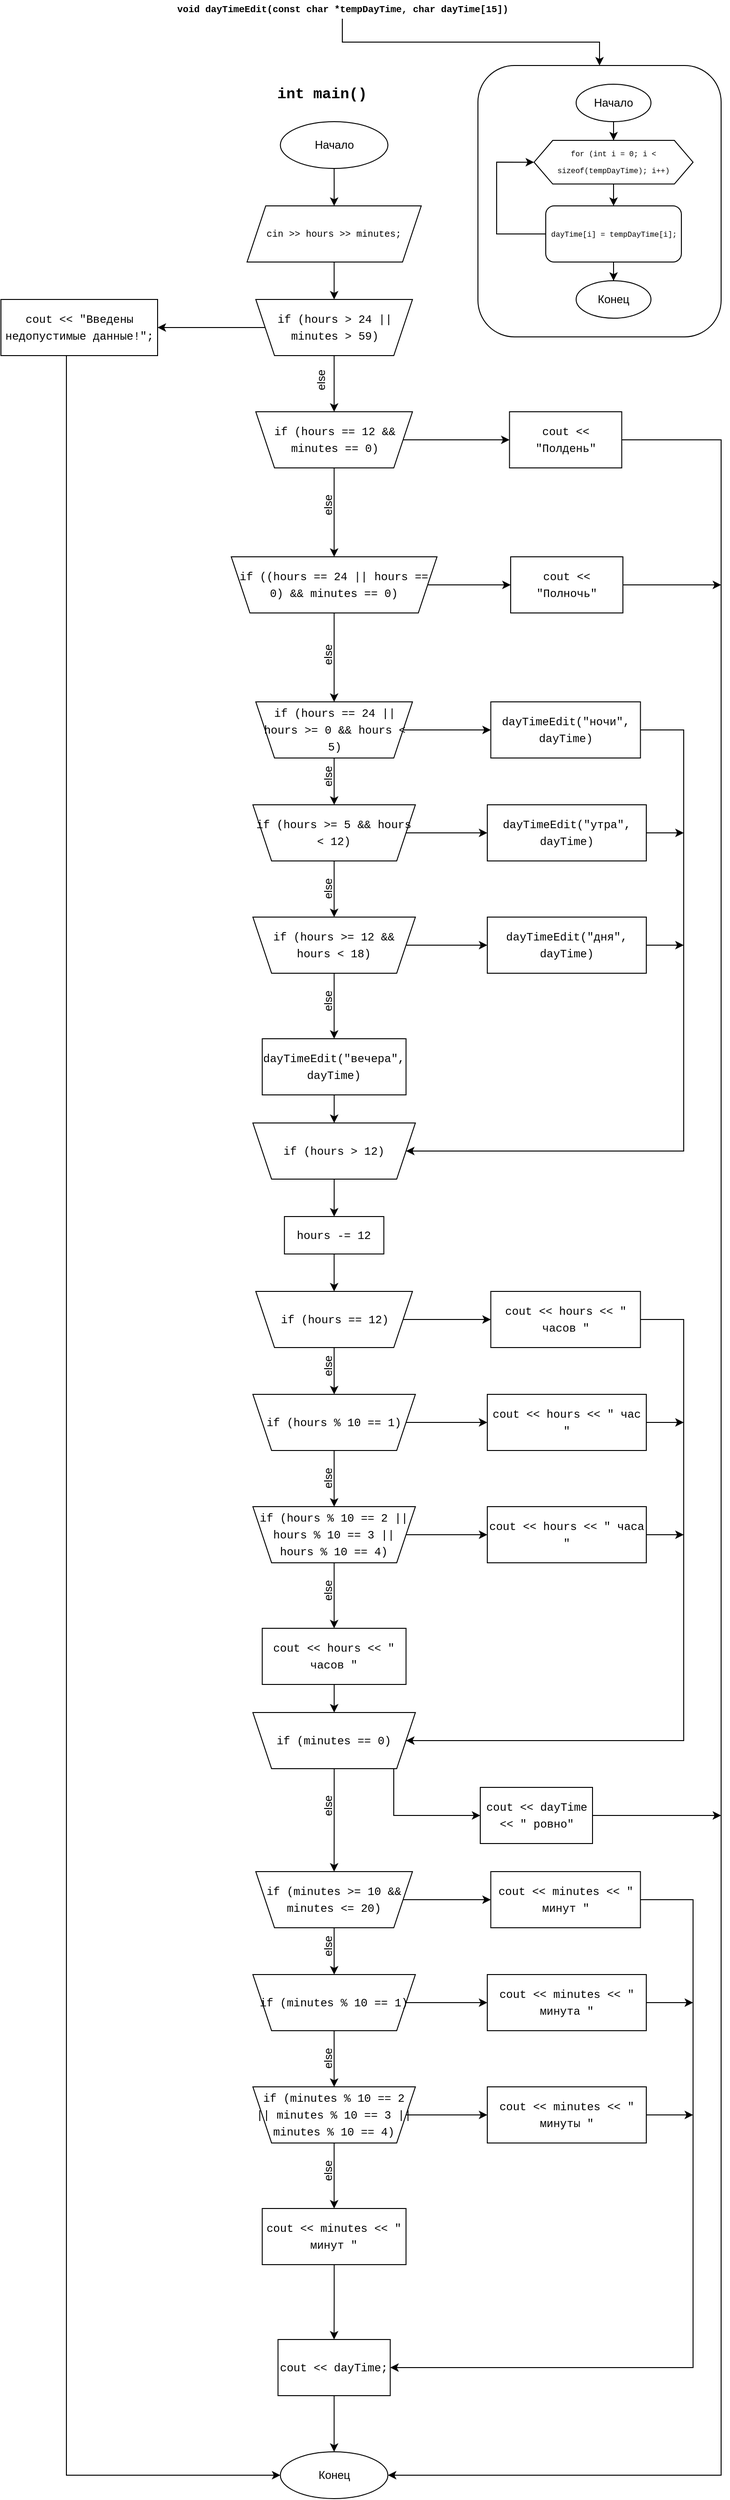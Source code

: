 <mxfile version="15.1.1"><diagram id="xrb7r6NMvDtgtR8W3Ljk" name="Page-1"><mxGraphModel dx="3153" dy="4295" grid="1" gridSize="10" guides="1" tooltips="1" connect="1" arrows="1" fold="1" page="1" pageScale="1" pageWidth="827" pageHeight="1169" math="0" shadow="0"><root><mxCell id="0"/><mxCell id="1" parent="0"/><mxCell id="941-dUzrSryJKsWVi5ZP-3" value="&lt;div&gt;&lt;br&gt;&lt;/div&gt;&lt;div&gt;&lt;br&gt;&lt;/div&gt;" style="rounded=1;whiteSpace=wrap;html=1;labelPosition=left;verticalLabelPosition=top;align=right;verticalAlign=bottom;" vertex="1" parent="1"><mxGeometry x="538" y="-2250" width="260" height="290" as="geometry"/></mxCell><mxCell id="941-dUzrSryJKsWVi5ZP-10" value="" style="edgeStyle=orthogonalEdgeStyle;rounded=0;orthogonalLoop=1;jettySize=auto;html=1;" edge="1" parent="1" source="941-dUzrSryJKsWVi5ZP-4" target="941-dUzrSryJKsWVi5ZP-6"><mxGeometry relative="1" as="geometry"/></mxCell><mxCell id="941-dUzrSryJKsWVi5ZP-4" value="&lt;div style=&quot;font-family: &amp;quot;menlo&amp;quot; , &amp;quot;monaco&amp;quot; , &amp;quot;courier new&amp;quot; , monospace ; font-weight: normal ; font-size: 8px ; line-height: 18px&quot;&gt;&lt;div&gt;&lt;font style=&quot;font-size: 8px&quot;&gt;&lt;span style=&quot;&quot;&gt;for (int i = 0; i &amp;lt; sizeof(tempDayTime); i++) &lt;/span&gt;&lt;/font&gt;&lt;/div&gt;&lt;/div&gt;" style="shape=hexagon;perimeter=hexagonPerimeter2;whiteSpace=wrap;html=1;fixedSize=1;" vertex="1" parent="1"><mxGeometry x="598" y="-2170" width="170" height="46.67" as="geometry"/></mxCell><mxCell id="941-dUzrSryJKsWVi5ZP-15" value="" style="edgeStyle=orthogonalEdgeStyle;rounded=0;orthogonalLoop=1;jettySize=auto;html=1;entryX=0;entryY=0.5;entryDx=0;entryDy=0;" edge="1" parent="1" source="941-dUzrSryJKsWVi5ZP-6" target="941-dUzrSryJKsWVi5ZP-4"><mxGeometry relative="1" as="geometry"><mxPoint x="608" y="-2150" as="targetPoint"/><Array as="points"><mxPoint x="558" y="-2070"/><mxPoint x="558" y="-2147"/></Array></mxGeometry></mxCell><mxCell id="941-dUzrSryJKsWVi5ZP-25" value="" style="edgeStyle=orthogonalEdgeStyle;rounded=0;orthogonalLoop=1;jettySize=auto;html=1;" edge="1" parent="1" source="941-dUzrSryJKsWVi5ZP-6" target="941-dUzrSryJKsWVi5ZP-19"><mxGeometry relative="1" as="geometry"/></mxCell><mxCell id="941-dUzrSryJKsWVi5ZP-6" value="&lt;div style=&quot;font-family: &amp;quot;menlo&amp;quot; , &amp;quot;monaco&amp;quot; , &amp;quot;courier new&amp;quot; , monospace ; font-weight: normal ; font-size: 8px ; line-height: 18px&quot;&gt;&lt;div&gt;&lt;font style=&quot;font-size: 8px&quot;&gt;&lt;span style=&quot;&quot;&gt;dayTime[i] = tempDayTime[i];&lt;/span&gt;&lt;/font&gt;&lt;/div&gt;&lt;/div&gt;" style="rounded=1;whiteSpace=wrap;html=1;" vertex="1" parent="1"><mxGeometry x="610.5" y="-2100" width="145" height="60" as="geometry"/></mxCell><mxCell id="941-dUzrSryJKsWVi5ZP-9" value="" style="edgeStyle=orthogonalEdgeStyle;rounded=0;orthogonalLoop=1;jettySize=auto;html=1;" edge="1" parent="1" source="941-dUzrSryJKsWVi5ZP-8" target="941-dUzrSryJKsWVi5ZP-3"><mxGeometry relative="1" as="geometry"/></mxCell><mxCell id="941-dUzrSryJKsWVi5ZP-8" value="&lt;div style=&quot;font-family: &amp;quot;menlo&amp;quot;, &amp;quot;monaco&amp;quot;, &amp;quot;courier new&amp;quot;, monospace; font-size: 10px; line-height: 18px;&quot;&gt;&lt;div&gt;&lt;font style=&quot;font-size: 10px&quot;&gt;&lt;span style=&quot;&quot;&gt;void dayTimeEdit(const char *tempDayTime, char dayTime[15])&lt;/span&gt;&lt;/font&gt;&lt;/div&gt;&lt;/div&gt;" style="text;html=1;align=center;verticalAlign=middle;resizable=0;points=[];autosize=1;fontStyle=1;" vertex="1" parent="1"><mxGeometry x="208" y="-2320" width="370" height="20" as="geometry"/></mxCell><mxCell id="941-dUzrSryJKsWVi5ZP-24" value="" style="edgeStyle=orthogonalEdgeStyle;rounded=0;orthogonalLoop=1;jettySize=auto;html=1;" edge="1" parent="1" source="941-dUzrSryJKsWVi5ZP-18" target="941-dUzrSryJKsWVi5ZP-4"><mxGeometry relative="1" as="geometry"/></mxCell><mxCell id="941-dUzrSryJKsWVi5ZP-18" value="&lt;div&gt;Начало&lt;/div&gt;" style="ellipse;whiteSpace=wrap;html=1;" vertex="1" parent="1"><mxGeometry x="643" y="-2230" width="80" height="40" as="geometry"/></mxCell><mxCell id="941-dUzrSryJKsWVi5ZP-19" value="&lt;div&gt;Конец&lt;/div&gt;" style="ellipse;whiteSpace=wrap;html=1;" vertex="1" parent="1"><mxGeometry x="643" y="-2020" width="80" height="40" as="geometry"/></mxCell><mxCell id="941-dUzrSryJKsWVi5ZP-26" value="&lt;div style=&quot;font-family: &amp;quot;menlo&amp;quot; , &amp;quot;monaco&amp;quot; , &amp;quot;courier new&amp;quot; , monospace ; font-size: 16px ; line-height: 18px&quot;&gt;&lt;div&gt;&lt;font style=&quot;font-size: 16px&quot;&gt;&lt;b&gt;&lt;span style=&quot;&quot;&gt;int main()&lt;/span&gt;&lt;/b&gt;&lt;/font&gt;&lt;/div&gt;&lt;/div&gt;" style="text;html=1;align=center;verticalAlign=middle;resizable=0;points=[];autosize=1;" vertex="1" parent="1"><mxGeometry x="315.5" y="-2230" width="110" height="20" as="geometry"/></mxCell><mxCell id="941-dUzrSryJKsWVi5ZP-29" value="" style="edgeStyle=orthogonalEdgeStyle;rounded=0;orthogonalLoop=1;jettySize=auto;html=1;" edge="1" parent="1" source="941-dUzrSryJKsWVi5ZP-27" target="941-dUzrSryJKsWVi5ZP-28"><mxGeometry relative="1" as="geometry"/></mxCell><mxCell id="941-dUzrSryJKsWVi5ZP-27" value="Начало" style="ellipse;whiteSpace=wrap;html=1;" vertex="1" parent="1"><mxGeometry x="326.75" y="-2190" width="115" height="50" as="geometry"/></mxCell><mxCell id="941-dUzrSryJKsWVi5ZP-31" value="" style="edgeStyle=orthogonalEdgeStyle;rounded=0;orthogonalLoop=1;jettySize=auto;html=1;" edge="1" parent="1" source="941-dUzrSryJKsWVi5ZP-28" target="941-dUzrSryJKsWVi5ZP-30"><mxGeometry relative="1" as="geometry"/></mxCell><mxCell id="941-dUzrSryJKsWVi5ZP-28" value="&lt;div style=&quot;font-family: &amp;quot;menlo&amp;quot; , &amp;quot;monaco&amp;quot; , &amp;quot;courier new&amp;quot; , monospace ; font-weight: normal ; font-size: 10px ; line-height: 18px&quot;&gt;&lt;div&gt;&lt;font style=&quot;font-size: 10px&quot;&gt;&lt;span style=&quot;&quot;&gt;cin &amp;gt;&amp;gt; hours &amp;gt;&amp;gt; minutes;&lt;/span&gt;&lt;/font&gt;&lt;/div&gt;&lt;/div&gt;" style="shape=parallelogram;perimeter=parallelogramPerimeter;whiteSpace=wrap;html=1;fixedSize=1;" vertex="1" parent="1"><mxGeometry x="291.13" y="-2100" width="186.25" height="60" as="geometry"/></mxCell><mxCell id="941-dUzrSryJKsWVi5ZP-33" value="" style="edgeStyle=orthogonalEdgeStyle;rounded=0;orthogonalLoop=1;jettySize=auto;html=1;" edge="1" parent="1" source="941-dUzrSryJKsWVi5ZP-30" target="941-dUzrSryJKsWVi5ZP-32"><mxGeometry relative="1" as="geometry"/></mxCell><mxCell id="941-dUzrSryJKsWVi5ZP-35" value="" style="edgeStyle=orthogonalEdgeStyle;rounded=0;orthogonalLoop=1;jettySize=auto;html=1;entryX=0.5;entryY=1;entryDx=0;entryDy=0;" edge="1" parent="1" source="941-dUzrSryJKsWVi5ZP-30" target="941-dUzrSryJKsWVi5ZP-37"><mxGeometry relative="1" as="geometry"><mxPoint x="318" y="-1850.0" as="targetPoint"/></mxGeometry></mxCell><mxCell id="941-dUzrSryJKsWVi5ZP-30" value="&lt;div style=&quot;font-family: &amp;quot;menlo&amp;quot; , &amp;quot;monaco&amp;quot; , &amp;quot;courier new&amp;quot; , monospace ; font-weight: normal ; font-size: 12px ; line-height: 18px&quot;&gt;&lt;div&gt;&lt;span style=&quot;&quot;&gt;if (hours &amp;gt; 24 || minutes &amp;gt; 59)&lt;/span&gt;&lt;/div&gt;&lt;/div&gt;" style="shape=trapezoid;perimeter=trapezoidPerimeter;whiteSpace=wrap;html=1;fixedSize=1;direction=west;" vertex="1" parent="1"><mxGeometry x="300.51" y="-2000" width="167.5" height="60" as="geometry"/></mxCell><mxCell id="941-dUzrSryJKsWVi5ZP-166" value="" style="edgeStyle=orthogonalEdgeStyle;rounded=0;orthogonalLoop=1;jettySize=auto;html=1;fontColor=#000000;entryX=0;entryY=0.5;entryDx=0;entryDy=0;" edge="1" parent="1" source="941-dUzrSryJKsWVi5ZP-32" target="941-dUzrSryJKsWVi5ZP-45"><mxGeometry relative="1" as="geometry"><mxPoint x="168" y="-790" as="targetPoint"/><Array as="points"><mxPoint x="98" y="325"/></Array></mxGeometry></mxCell><mxCell id="941-dUzrSryJKsWVi5ZP-32" value="&lt;div style=&quot;font-family: &amp;quot;menlo&amp;quot; , &amp;quot;monaco&amp;quot; , &amp;quot;courier new&amp;quot; , monospace ; font-weight: normal ; font-size: 12px ; line-height: 18px&quot;&gt;&lt;div&gt;&lt;span style=&quot;&quot;&gt;cout &amp;lt;&amp;lt; &quot;Введены недопустимые данные!&quot;;&lt;/span&gt;&lt;/div&gt;&lt;/div&gt;" style="whiteSpace=wrap;html=1;" vertex="1" parent="1"><mxGeometry x="28" y="-2000" width="167.5" height="60" as="geometry"/></mxCell><mxCell id="941-dUzrSryJKsWVi5ZP-36" value="&lt;div&gt;else&lt;/div&gt;" style="text;html=1;align=center;verticalAlign=middle;resizable=0;points=[];autosize=1;rotation=-90;" vertex="1" parent="1"><mxGeometry x="350.5" y="-1923" width="40" height="20" as="geometry"/></mxCell><mxCell id="941-dUzrSryJKsWVi5ZP-41" value="" style="edgeStyle=orthogonalEdgeStyle;rounded=0;orthogonalLoop=1;jettySize=auto;html=1;" edge="1" parent="1" source="941-dUzrSryJKsWVi5ZP-37" target="941-dUzrSryJKsWVi5ZP-40"><mxGeometry relative="1" as="geometry"/></mxCell><mxCell id="941-dUzrSryJKsWVi5ZP-43" value="" style="edgeStyle=orthogonalEdgeStyle;rounded=0;orthogonalLoop=1;jettySize=auto;html=1;entryX=0.5;entryY=1;entryDx=0;entryDy=0;" edge="1" parent="1" source="941-dUzrSryJKsWVi5ZP-37" target="941-dUzrSryJKsWVi5ZP-58"><mxGeometry relative="1" as="geometry"><mxPoint x="385.176" y="-1730.0" as="targetPoint"/></mxGeometry></mxCell><mxCell id="941-dUzrSryJKsWVi5ZP-37" value="&lt;div style=&quot;font-family: &amp;quot;menlo&amp;quot; , &amp;quot;monaco&amp;quot; , &amp;quot;courier new&amp;quot; , monospace ; font-weight: normal ; font-size: 12px ; line-height: 18px&quot;&gt;&lt;div&gt;&lt;span style=&quot;&quot;&gt;if (hours == 12 &amp;amp;&amp;amp; minutes == 0)&lt;/span&gt;&lt;/div&gt;&lt;/div&gt;" style="shape=trapezoid;perimeter=trapezoidPerimeter;whiteSpace=wrap;html=1;fixedSize=1;direction=west;" vertex="1" parent="1"><mxGeometry x="300.5" y="-1880" width="167.5" height="60" as="geometry"/></mxCell><mxCell id="941-dUzrSryJKsWVi5ZP-47" value="" style="edgeStyle=orthogonalEdgeStyle;rounded=0;orthogonalLoop=1;jettySize=auto;html=1;entryX=1;entryY=0.5;entryDx=0;entryDy=0;" edge="1" parent="1" source="941-dUzrSryJKsWVi5ZP-40" target="941-dUzrSryJKsWVi5ZP-45"><mxGeometry relative="1" as="geometry"><mxPoint x="631.75" y="-1740.0" as="targetPoint"/><Array as="points"><mxPoint x="798" y="-1850"/><mxPoint x="798" y="325"/></Array></mxGeometry></mxCell><mxCell id="941-dUzrSryJKsWVi5ZP-40" value="&lt;div style=&quot;font-family: &amp;quot;menlo&amp;quot; , &amp;quot;monaco&amp;quot; , &amp;quot;courier new&amp;quot; , monospace ; font-weight: normal ; font-size: 12px ; line-height: 18px&quot;&gt;&lt;div&gt;&lt;span&gt;cout&lt;/span&gt;&lt;span&gt; &lt;/span&gt;&lt;span&gt;&amp;lt;&amp;lt;&lt;/span&gt;&lt;span&gt; &lt;/span&gt;&lt;span&gt;&quot;Полдень&quot;&lt;/span&gt;&lt;span&gt;&lt;/span&gt;&lt;/div&gt;&lt;/div&gt;" style="whiteSpace=wrap;html=1;" vertex="1" parent="1"><mxGeometry x="571.75" y="-1880" width="120" height="60" as="geometry"/></mxCell><mxCell id="941-dUzrSryJKsWVi5ZP-49" value="" style="edgeStyle=orthogonalEdgeStyle;rounded=0;orthogonalLoop=1;jettySize=auto;html=1;exitX=0;exitY=0.5;exitDx=0;exitDy=0;" edge="1" parent="1" source="941-dUzrSryJKsWVi5ZP-58" target="941-dUzrSryJKsWVi5ZP-48"><mxGeometry relative="1" as="geometry"><mxPoint x="518" y="-1695.0" as="sourcePoint"/></mxGeometry></mxCell><mxCell id="941-dUzrSryJKsWVi5ZP-54" value="" style="edgeStyle=orthogonalEdgeStyle;rounded=0;orthogonalLoop=1;jettySize=auto;html=1;exitX=0.5;exitY=0;exitDx=0;exitDy=0;entryX=0.5;entryY=1;entryDx=0;entryDy=0;" edge="1" parent="1" source="941-dUzrSryJKsWVi5ZP-58" target="941-dUzrSryJKsWVi5ZP-57"><mxGeometry relative="1" as="geometry"><mxPoint x="385.19" y="-1660.0" as="sourcePoint"/><mxPoint x="385.19" y="-1575.0" as="targetPoint"/></mxGeometry></mxCell><mxCell id="941-dUzrSryJKsWVi5ZP-44" value="&lt;div&gt;else&lt;/div&gt;" style="text;html=1;align=center;verticalAlign=middle;resizable=0;points=[];autosize=1;rotation=-90;" vertex="1" parent="1"><mxGeometry x="358" y="-1790" width="40" height="20" as="geometry"/></mxCell><mxCell id="941-dUzrSryJKsWVi5ZP-45" value="Конец" style="ellipse;whiteSpace=wrap;html=1;" vertex="1" parent="1"><mxGeometry x="326.74" y="300" width="115" height="50" as="geometry"/></mxCell><mxCell id="941-dUzrSryJKsWVi5ZP-51" value="" style="edgeStyle=orthogonalEdgeStyle;rounded=0;orthogonalLoop=1;jettySize=auto;html=1;" edge="1" parent="1" source="941-dUzrSryJKsWVi5ZP-48"><mxGeometry relative="1" as="geometry"><mxPoint x="798" y="-1695" as="targetPoint"/></mxGeometry></mxCell><mxCell id="941-dUzrSryJKsWVi5ZP-48" value="&lt;div style=&quot;font-family: &amp;quot;menlo&amp;quot;, &amp;quot;monaco&amp;quot;, &amp;quot;courier new&amp;quot;, monospace; font-weight: normal; font-size: 12px; line-height: 18px;&quot;&gt;&lt;div&gt;&lt;span style=&quot;&quot;&gt; &lt;/span&gt;&lt;span style=&quot;&quot;&gt;cout&lt;/span&gt;&lt;span style=&quot;&quot;&gt; &lt;/span&gt;&lt;span style=&quot;&quot;&gt;&amp;lt;&amp;lt;&lt;/span&gt;&lt;span style=&quot;&quot;&gt; &lt;/span&gt;&lt;span style=&quot;&quot;&gt;&quot;Полночь&quot;&lt;/span&gt;&lt;span style=&quot;&quot;&gt;&lt;/span&gt;&lt;/div&gt;&lt;/div&gt;" style="whiteSpace=wrap;html=1;" vertex="1" parent="1"><mxGeometry x="573" y="-1725" width="120" height="60" as="geometry"/></mxCell><mxCell id="941-dUzrSryJKsWVi5ZP-55" value="&lt;div&gt;else&lt;/div&gt;" style="text;html=1;align=center;verticalAlign=middle;resizable=0;points=[];autosize=1;rotation=-90;" vertex="1" parent="1"><mxGeometry x="358" y="-1630" width="40" height="20" as="geometry"/></mxCell><mxCell id="941-dUzrSryJKsWVi5ZP-60" value="" style="edgeStyle=orthogonalEdgeStyle;rounded=0;orthogonalLoop=1;jettySize=auto;html=1;" edge="1" parent="1" source="941-dUzrSryJKsWVi5ZP-57" target="941-dUzrSryJKsWVi5ZP-59"><mxGeometry relative="1" as="geometry"/></mxCell><mxCell id="941-dUzrSryJKsWVi5ZP-62" value="" style="edgeStyle=orthogonalEdgeStyle;rounded=0;orthogonalLoop=1;jettySize=auto;html=1;" edge="1" parent="1" source="941-dUzrSryJKsWVi5ZP-57" target="941-dUzrSryJKsWVi5ZP-61"><mxGeometry relative="1" as="geometry"/></mxCell><mxCell id="941-dUzrSryJKsWVi5ZP-57" value="&lt;div style=&quot;font-family: &amp;quot;menlo&amp;quot; , &amp;quot;monaco&amp;quot; , &amp;quot;courier new&amp;quot; , monospace ; font-weight: normal ; font-size: 12px ; line-height: 18px&quot;&gt;&lt;div&gt;&lt;div style=&quot;font-family: &amp;quot;menlo&amp;quot;, &amp;quot;monaco&amp;quot;, &amp;quot;courier new&amp;quot;, monospace; font-weight: normal; font-size: 12px; line-height: 18px;&quot;&gt;&lt;div&gt;&lt;span style=&quot;&quot;&gt;if&lt;/span&gt;&lt;span style=&quot;&quot;&gt; (&lt;/span&gt;&lt;span style=&quot;&quot;&gt;hours&lt;/span&gt;&lt;span style=&quot;&quot;&gt; &lt;/span&gt;&lt;span style=&quot;&quot;&gt;==&lt;/span&gt;&lt;span style=&quot;&quot;&gt; &lt;/span&gt;&lt;span style=&quot;&quot;&gt;24&lt;/span&gt;&lt;span style=&quot;&quot;&gt; &lt;/span&gt;&lt;span style=&quot;&quot;&gt;||&lt;/span&gt;&lt;span style=&quot;&quot;&gt; &lt;/span&gt;&lt;span style=&quot;&quot;&gt;hours&lt;/span&gt;&lt;span style=&quot;&quot;&gt; &lt;/span&gt;&lt;span style=&quot;&quot;&gt;&amp;gt;=&lt;/span&gt;&lt;span style=&quot;&quot;&gt; &lt;/span&gt;&lt;span style=&quot;&quot;&gt;0&lt;/span&gt;&lt;span style=&quot;&quot;&gt; &lt;/span&gt;&lt;span style=&quot;&quot;&gt;&amp;amp;&amp;amp;&lt;/span&gt;&lt;span style=&quot;&quot;&gt; &lt;/span&gt;&lt;span style=&quot;&quot;&gt;hours&lt;/span&gt;&lt;span style=&quot;&quot;&gt; &lt;/span&gt;&lt;span style=&quot;&quot;&gt;&amp;lt;&lt;/span&gt;&lt;span style=&quot;&quot;&gt; &lt;/span&gt;&lt;span style=&quot;&quot;&gt;5&lt;/span&gt;&lt;span style=&quot;&quot;&gt;)&lt;/span&gt;&lt;/div&gt;&lt;/div&gt;&lt;/div&gt;&lt;/div&gt;" style="shape=trapezoid;perimeter=trapezoidPerimeter;whiteSpace=wrap;html=1;fixedSize=1;direction=west;" vertex="1" parent="1"><mxGeometry x="300.5" y="-1570" width="167.5" height="60" as="geometry"/></mxCell><mxCell id="941-dUzrSryJKsWVi5ZP-58" value="&lt;div style=&quot;font-family: &amp;quot;menlo&amp;quot; , &amp;quot;monaco&amp;quot; , &amp;quot;courier new&amp;quot; , monospace ; font-weight: normal ; font-size: 12px ; line-height: 18px&quot;&gt;&lt;div&gt;&lt;div style=&quot;font-family: &amp;quot;menlo&amp;quot; , &amp;quot;monaco&amp;quot; , &amp;quot;courier new&amp;quot; , monospace ; font-weight: normal ; font-size: 12px ; line-height: 18px&quot;&gt;&lt;div&gt;&lt;span&gt;if&lt;/span&gt;&lt;span&gt; ((&lt;/span&gt;&lt;span&gt;hours&lt;/span&gt;&lt;span&gt; &lt;/span&gt;&lt;span&gt;==&lt;/span&gt;&lt;span&gt; &lt;/span&gt;&lt;span&gt;24&lt;/span&gt;&lt;span&gt; &lt;/span&gt;&lt;span&gt;||&lt;/span&gt;&lt;span&gt; &lt;/span&gt;&lt;span&gt;hours&lt;/span&gt;&lt;span&gt; &lt;/span&gt;&lt;span&gt;==&lt;/span&gt;&lt;span&gt; &lt;/span&gt;&lt;span&gt;0&lt;/span&gt;&lt;span&gt;) &lt;/span&gt;&lt;span&gt;&amp;amp;&amp;amp;&lt;/span&gt;&lt;span&gt; &lt;/span&gt;&lt;span&gt;minutes&lt;/span&gt;&lt;span&gt; &lt;/span&gt;&lt;span&gt;==&lt;/span&gt;&lt;span&gt; &lt;/span&gt;&lt;span&gt;0&lt;/span&gt;&lt;span&gt;)&lt;/span&gt;&lt;/div&gt;&lt;/div&gt;&lt;/div&gt;&lt;/div&gt;" style="shape=trapezoid;perimeter=trapezoidPerimeter;whiteSpace=wrap;html=1;fixedSize=1;direction=west;" vertex="1" parent="1"><mxGeometry x="274.25" y="-1725" width="220" height="60" as="geometry"/></mxCell><mxCell id="941-dUzrSryJKsWVi5ZP-83" value="" style="edgeStyle=orthogonalEdgeStyle;rounded=0;orthogonalLoop=1;jettySize=auto;html=1;entryX=0;entryY=0.5;entryDx=0;entryDy=0;" edge="1" parent="1" source="941-dUzrSryJKsWVi5ZP-59" target="941-dUzrSryJKsWVi5ZP-78"><mxGeometry relative="1" as="geometry"><mxPoint x="478" y="-1090" as="targetPoint"/><Array as="points"><mxPoint x="758" y="-1540"/><mxPoint x="758" y="-1090"/></Array></mxGeometry></mxCell><mxCell id="941-dUzrSryJKsWVi5ZP-59" value="&lt;div style=&quot;font-family: &amp;quot;menlo&amp;quot;, &amp;quot;monaco&amp;quot;, &amp;quot;courier new&amp;quot;, monospace; font-weight: normal; font-size: 12px; line-height: 18px;&quot;&gt;&lt;div&gt;&lt;span style=&quot;&quot;&gt; &lt;/span&gt;&lt;span style=&quot;&quot;&gt;dayTimeEdit&lt;/span&gt;&lt;span style=&quot;&quot;&gt;(&lt;/span&gt;&lt;span style=&quot;&quot;&gt;&quot;ночи&quot;&lt;/span&gt;&lt;span style=&quot;&quot;&gt;, &lt;/span&gt;&lt;span style=&quot;&quot;&gt;dayTime&lt;/span&gt;&lt;span style=&quot;&quot;&gt;)&lt;/span&gt;&lt;/div&gt;&lt;/div&gt;" style="whiteSpace=wrap;html=1;" vertex="1" parent="1"><mxGeometry x="551.75" y="-1570" width="160" height="60" as="geometry"/></mxCell><mxCell id="941-dUzrSryJKsWVi5ZP-65" value="" style="edgeStyle=orthogonalEdgeStyle;rounded=0;orthogonalLoop=1;jettySize=auto;html=1;" edge="1" parent="1" source="941-dUzrSryJKsWVi5ZP-61" target="941-dUzrSryJKsWVi5ZP-64"><mxGeometry relative="1" as="geometry"/></mxCell><mxCell id="941-dUzrSryJKsWVi5ZP-67" value="" style="edgeStyle=orthogonalEdgeStyle;rounded=0;orthogonalLoop=1;jettySize=auto;html=1;" edge="1" parent="1" source="941-dUzrSryJKsWVi5ZP-61" target="941-dUzrSryJKsWVi5ZP-66"><mxGeometry relative="1" as="geometry"/></mxCell><mxCell id="941-dUzrSryJKsWVi5ZP-61" value="&lt;div style=&quot;font-family: &amp;quot;menlo&amp;quot;, &amp;quot;monaco&amp;quot;, &amp;quot;courier new&amp;quot;, monospace; font-weight: normal; font-size: 12px; line-height: 18px;&quot;&gt;&lt;div&gt;&lt;span style=&quot;&quot;&gt;if&lt;/span&gt;&lt;span style=&quot;&quot;&gt; (&lt;/span&gt;&lt;span style=&quot;&quot;&gt;hours&lt;/span&gt;&lt;span style=&quot;&quot;&gt; &lt;/span&gt;&lt;span style=&quot;&quot;&gt;&amp;gt;=&lt;/span&gt;&lt;span style=&quot;&quot;&gt; &lt;/span&gt;&lt;span style=&quot;&quot;&gt;5&lt;/span&gt;&lt;span style=&quot;&quot;&gt; &lt;/span&gt;&lt;span style=&quot;&quot;&gt;&amp;amp;&amp;amp;&lt;/span&gt;&lt;span style=&quot;&quot;&gt; &lt;/span&gt;&lt;span style=&quot;&quot;&gt;hours&lt;/span&gt;&lt;span style=&quot;&quot;&gt; &lt;/span&gt;&lt;span style=&quot;&quot;&gt;&amp;lt;&lt;/span&gt;&lt;span style=&quot;&quot;&gt; &lt;/span&gt;&lt;span style=&quot;&quot;&gt;12&lt;/span&gt;&lt;span style=&quot;&quot;&gt;)&lt;/span&gt;&lt;/div&gt;&lt;/div&gt;" style="shape=trapezoid;perimeter=trapezoidPerimeter;whiteSpace=wrap;html=1;fixedSize=1;direction=west;" vertex="1" parent="1"><mxGeometry x="297.38" y="-1460" width="173.75" height="60" as="geometry"/></mxCell><mxCell id="941-dUzrSryJKsWVi5ZP-63" value="&lt;div&gt;else&lt;/div&gt;" style="text;html=1;align=center;verticalAlign=middle;resizable=0;points=[];autosize=1;rotation=-90;" vertex="1" parent="1"><mxGeometry x="358" y="-1500" width="40" height="20" as="geometry"/></mxCell><mxCell id="941-dUzrSryJKsWVi5ZP-85" value="" style="edgeStyle=orthogonalEdgeStyle;rounded=0;orthogonalLoop=1;jettySize=auto;html=1;" edge="1" parent="1" source="941-dUzrSryJKsWVi5ZP-64"><mxGeometry relative="1" as="geometry"><mxPoint x="758" y="-1430" as="targetPoint"/></mxGeometry></mxCell><mxCell id="941-dUzrSryJKsWVi5ZP-64" value="&lt;div style=&quot;font-family: &amp;quot;menlo&amp;quot;, &amp;quot;monaco&amp;quot;, &amp;quot;courier new&amp;quot;, monospace; font-weight: normal; font-size: 12px; line-height: 18px;&quot;&gt;&lt;div&gt;&lt;span style=&quot;&quot;&gt;dayTimeEdit&lt;/span&gt;&lt;span style=&quot;&quot;&gt;(&lt;/span&gt;&lt;span style=&quot;&quot;&gt;&quot;утра&quot;&lt;/span&gt;&lt;span style=&quot;&quot;&gt;, &lt;/span&gt;&lt;span style=&quot;&quot;&gt;dayTime&lt;/span&gt;&lt;span style=&quot;&quot;&gt;)&lt;/span&gt;&lt;/div&gt;&lt;/div&gt;" style="whiteSpace=wrap;html=1;" vertex="1" parent="1"><mxGeometry x="548" y="-1460" width="170" height="60" as="geometry"/></mxCell><mxCell id="941-dUzrSryJKsWVi5ZP-70" value="" style="edgeStyle=orthogonalEdgeStyle;rounded=0;orthogonalLoop=1;jettySize=auto;html=1;" edge="1" parent="1" source="941-dUzrSryJKsWVi5ZP-66" target="941-dUzrSryJKsWVi5ZP-69"><mxGeometry relative="1" as="geometry"/></mxCell><mxCell id="941-dUzrSryJKsWVi5ZP-76" value="" style="edgeStyle=orthogonalEdgeStyle;rounded=0;orthogonalLoop=1;jettySize=auto;html=1;" edge="1" parent="1" source="941-dUzrSryJKsWVi5ZP-66" target="941-dUzrSryJKsWVi5ZP-71"><mxGeometry relative="1" as="geometry"/></mxCell><mxCell id="941-dUzrSryJKsWVi5ZP-66" value="&lt;div style=&quot;font-family: &amp;quot;menlo&amp;quot;, &amp;quot;monaco&amp;quot;, &amp;quot;courier new&amp;quot;, monospace; font-weight: normal; font-size: 12px; line-height: 18px;&quot;&gt;&lt;div&gt;&lt;span style=&quot;&quot;&gt;if&lt;/span&gt;&lt;span style=&quot;&quot;&gt; (&lt;/span&gt;&lt;span style=&quot;&quot;&gt;hours&lt;/span&gt;&lt;span style=&quot;&quot;&gt; &lt;/span&gt;&lt;span style=&quot;&quot;&gt;&amp;gt;=&lt;/span&gt;&lt;span style=&quot;&quot;&gt; &lt;/span&gt;&lt;span style=&quot;&quot;&gt;12&lt;/span&gt;&lt;span style=&quot;&quot;&gt; &lt;/span&gt;&lt;span style=&quot;&quot;&gt;&amp;amp;&amp;amp;&lt;/span&gt;&lt;span style=&quot;&quot;&gt; &lt;/span&gt;&lt;span style=&quot;&quot;&gt;hours&lt;/span&gt;&lt;span style=&quot;&quot;&gt; &lt;/span&gt;&lt;span style=&quot;&quot;&gt;&amp;lt;&lt;/span&gt;&lt;span style=&quot;&quot;&gt; &lt;/span&gt;&lt;span style=&quot;&quot;&gt;18&lt;/span&gt;&lt;span style=&quot;&quot;&gt;)&lt;/span&gt;&lt;/div&gt;&lt;/div&gt;" style="shape=trapezoid;perimeter=trapezoidPerimeter;whiteSpace=wrap;html=1;fixedSize=1;direction=west;" vertex="1" parent="1"><mxGeometry x="297.38" y="-1340" width="173.75" height="60" as="geometry"/></mxCell><mxCell id="941-dUzrSryJKsWVi5ZP-68" value="&lt;div&gt;else&lt;/div&gt;" style="text;html=1;align=center;verticalAlign=middle;resizable=0;points=[];autosize=1;rotation=-90;" vertex="1" parent="1"><mxGeometry x="358" y="-1380" width="40" height="20" as="geometry"/></mxCell><mxCell id="941-dUzrSryJKsWVi5ZP-89" value="" style="edgeStyle=orthogonalEdgeStyle;rounded=0;orthogonalLoop=1;jettySize=auto;html=1;" edge="1" parent="1" source="941-dUzrSryJKsWVi5ZP-69"><mxGeometry relative="1" as="geometry"><mxPoint x="758" y="-1310" as="targetPoint"/></mxGeometry></mxCell><mxCell id="941-dUzrSryJKsWVi5ZP-69" value="&lt;meta charset=&quot;utf-8&quot;&gt;&lt;div style=&quot;font-family: &amp;quot;menlo&amp;quot;, &amp;quot;monaco&amp;quot;, &amp;quot;courier new&amp;quot;, monospace; font-weight: normal; font-size: 12px; line-height: 18px;&quot;&gt;&lt;div&gt;&lt;span style=&quot;&quot;&gt;dayTimeEdit&lt;/span&gt;&lt;span style=&quot;&quot;&gt;(&lt;/span&gt;&lt;span style=&quot;&quot;&gt;&quot;дня&quot;&lt;/span&gt;&lt;span style=&quot;&quot;&gt;, &lt;/span&gt;&lt;span style=&quot;&quot;&gt;dayTime&lt;/span&gt;&lt;span style=&quot;&quot;&gt;)&lt;/span&gt;&lt;/div&gt;&lt;/div&gt;" style="whiteSpace=wrap;html=1;" vertex="1" parent="1"><mxGeometry x="548.01" y="-1340" width="170" height="60" as="geometry"/></mxCell><mxCell id="941-dUzrSryJKsWVi5ZP-79" value="" style="edgeStyle=orthogonalEdgeStyle;rounded=0;orthogonalLoop=1;jettySize=auto;html=1;" edge="1" parent="1" source="941-dUzrSryJKsWVi5ZP-71" target="941-dUzrSryJKsWVi5ZP-78"><mxGeometry relative="1" as="geometry"/></mxCell><mxCell id="941-dUzrSryJKsWVi5ZP-71" value="&lt;meta charset=&quot;utf-8&quot;&gt;&lt;div style=&quot;font-family: &amp;quot;menlo&amp;quot;, &amp;quot;monaco&amp;quot;, &amp;quot;courier new&amp;quot;, monospace; font-weight: normal; font-size: 12px; line-height: 18px;&quot;&gt;&lt;div&gt;&lt;span style=&quot;&quot;&gt;dayTimeEdit&lt;/span&gt;&lt;span style=&quot;&quot;&gt;(&lt;/span&gt;&lt;span style=&quot;&quot;&gt;&quot;вечера&quot;&lt;/span&gt;&lt;span style=&quot;&quot;&gt;, &lt;/span&gt;&lt;span style=&quot;&quot;&gt;dayTime&lt;/span&gt;&lt;span style=&quot;&quot;&gt;)&lt;/span&gt;&lt;/div&gt;&lt;/div&gt;" style="whiteSpace=wrap;html=1;" vertex="1" parent="1"><mxGeometry x="307.38" y="-1210" width="153.75" height="60" as="geometry"/></mxCell><mxCell id="941-dUzrSryJKsWVi5ZP-77" value="&lt;div&gt;else&lt;/div&gt;" style="text;html=1;align=center;verticalAlign=middle;resizable=0;points=[];autosize=1;rotation=-90;" vertex="1" parent="1"><mxGeometry x="358" y="-1260" width="40" height="20" as="geometry"/></mxCell><mxCell id="941-dUzrSryJKsWVi5ZP-81" value="" style="edgeStyle=orthogonalEdgeStyle;rounded=0;orthogonalLoop=1;jettySize=auto;html=1;" edge="1" parent="1" source="941-dUzrSryJKsWVi5ZP-78" target="941-dUzrSryJKsWVi5ZP-80"><mxGeometry relative="1" as="geometry"/></mxCell><mxCell id="941-dUzrSryJKsWVi5ZP-78" value="&lt;div style=&quot;font-family: &amp;quot;menlo&amp;quot;, &amp;quot;monaco&amp;quot;, &amp;quot;courier new&amp;quot;, monospace; font-weight: normal; font-size: 12px; line-height: 18px;&quot;&gt;&lt;div&gt;&lt;span style=&quot;&quot;&gt;if&lt;/span&gt;&lt;span style=&quot;&quot;&gt; (&lt;/span&gt;&lt;span style=&quot;&quot;&gt;hours&lt;/span&gt;&lt;span style=&quot;&quot;&gt; &lt;/span&gt;&lt;span style=&quot;&quot;&gt;&amp;gt;&lt;/span&gt;&lt;span style=&quot;&quot;&gt; &lt;/span&gt;&lt;span style=&quot;&quot;&gt;12&lt;/span&gt;&lt;span style=&quot;&quot;&gt;) &lt;br&gt;&lt;/span&gt;&lt;/div&gt;&lt;/div&gt;" style="shape=trapezoid;perimeter=trapezoidPerimeter;whiteSpace=wrap;html=1;fixedSize=1;direction=west;" vertex="1" parent="1"><mxGeometry x="297.37" y="-1120" width="173.75" height="60" as="geometry"/></mxCell><mxCell id="941-dUzrSryJKsWVi5ZP-112" style="edgeStyle=orthogonalEdgeStyle;rounded=0;orthogonalLoop=1;jettySize=auto;html=1;" edge="1" parent="1" source="941-dUzrSryJKsWVi5ZP-80" target="941-dUzrSryJKsWVi5ZP-92"><mxGeometry relative="1" as="geometry"/></mxCell><mxCell id="941-dUzrSryJKsWVi5ZP-80" value="&lt;div style=&quot;font-family: &amp;quot;menlo&amp;quot;, &amp;quot;monaco&amp;quot;, &amp;quot;courier new&amp;quot;, monospace; font-weight: normal; font-size: 12px; line-height: 18px;&quot;&gt;&lt;div&gt;&lt;span style=&quot;&quot;&gt;                    &lt;/span&gt;&lt;span style=&quot;&quot;&gt;hours&lt;/span&gt;&lt;span style=&quot;&quot;&gt; &lt;/span&gt;&lt;span style=&quot;&quot;&gt;-=&lt;/span&gt;&lt;span style=&quot;&quot;&gt; &lt;/span&gt;&lt;span style=&quot;&quot;&gt;12&lt;/span&gt;&lt;span style=&quot;&quot;&gt;&lt;/span&gt;&lt;/div&gt;&lt;div&gt;&lt;span style=&quot;&quot;&gt;&lt;/span&gt;&lt;/div&gt;&lt;/div&gt;" style="whiteSpace=wrap;html=1;" vertex="1" parent="1"><mxGeometry x="331.12" y="-1020" width="106.26" height="40" as="geometry"/></mxCell><mxCell id="941-dUzrSryJKsWVi5ZP-90" value="" style="edgeStyle=orthogonalEdgeStyle;rounded=0;orthogonalLoop=1;jettySize=auto;html=1;" edge="1" parent="1" source="941-dUzrSryJKsWVi5ZP-92" target="941-dUzrSryJKsWVi5ZP-94"><mxGeometry relative="1" as="geometry"/></mxCell><mxCell id="941-dUzrSryJKsWVi5ZP-91" value="" style="edgeStyle=orthogonalEdgeStyle;rounded=0;orthogonalLoop=1;jettySize=auto;html=1;" edge="1" parent="1" source="941-dUzrSryJKsWVi5ZP-92" target="941-dUzrSryJKsWVi5ZP-97"><mxGeometry relative="1" as="geometry"/></mxCell><mxCell id="941-dUzrSryJKsWVi5ZP-92" value="&lt;div style=&quot;font-family: &amp;quot;menlo&amp;quot;, &amp;quot;monaco&amp;quot;, &amp;quot;courier new&amp;quot;, monospace; font-weight: normal; font-size: 12px; line-height: 18px;&quot;&gt;&lt;div&gt;&lt;span style=&quot;&quot;&gt; &lt;/span&gt;&lt;span style=&quot;&quot;&gt;if&lt;/span&gt;&lt;span style=&quot;&quot;&gt; (&lt;/span&gt;&lt;span style=&quot;&quot;&gt;hours&lt;/span&gt;&lt;span style=&quot;&quot;&gt; &lt;/span&gt;&lt;span style=&quot;&quot;&gt;==&lt;/span&gt;&lt;span style=&quot;&quot;&gt; &lt;/span&gt;&lt;span style=&quot;&quot;&gt;12&lt;/span&gt;&lt;span style=&quot;&quot;&gt;) &lt;/span&gt;&lt;/div&gt;&lt;/div&gt;" style="shape=trapezoid;perimeter=trapezoidPerimeter;whiteSpace=wrap;html=1;fixedSize=1;direction=west;" vertex="1" parent="1"><mxGeometry x="300.5" y="-940" width="167.5" height="60" as="geometry"/></mxCell><mxCell id="941-dUzrSryJKsWVi5ZP-93" value="" style="edgeStyle=orthogonalEdgeStyle;rounded=0;orthogonalLoop=1;jettySize=auto;html=1;entryX=0;entryY=0.5;entryDx=0;entryDy=0;" edge="1" parent="1" source="941-dUzrSryJKsWVi5ZP-94" target="941-dUzrSryJKsWVi5ZP-110"><mxGeometry relative="1" as="geometry"><mxPoint x="478" y="-460" as="targetPoint"/><Array as="points"><mxPoint x="758" y="-910"/><mxPoint x="758" y="-460"/></Array></mxGeometry></mxCell><mxCell id="941-dUzrSryJKsWVi5ZP-94" value="&lt;div style=&quot;font-family: &amp;quot;menlo&amp;quot;, &amp;quot;monaco&amp;quot;, &amp;quot;courier new&amp;quot;, monospace; font-weight: normal; font-size: 12px; line-height: 18px;&quot;&gt;&lt;div&gt;&lt;span style=&quot;&quot;&gt;cout&lt;/span&gt;&lt;span style=&quot;&quot;&gt; &lt;/span&gt;&lt;span style=&quot;&quot;&gt;&amp;lt;&amp;lt;&lt;/span&gt;&lt;span style=&quot;&quot;&gt; &lt;/span&gt;&lt;span style=&quot;&quot;&gt;hours&lt;/span&gt;&lt;span style=&quot;&quot;&gt; &lt;/span&gt;&lt;span style=&quot;&quot;&gt;&amp;lt;&amp;lt;&lt;/span&gt;&lt;span style=&quot;&quot;&gt; &lt;/span&gt;&lt;span style=&quot;&quot;&gt;&quot; часов &quot;&lt;/span&gt;&lt;/div&gt;&lt;/div&gt;" style="whiteSpace=wrap;html=1;" vertex="1" parent="1"><mxGeometry x="551.75" y="-940" width="160" height="60" as="geometry"/></mxCell><mxCell id="941-dUzrSryJKsWVi5ZP-95" value="" style="edgeStyle=orthogonalEdgeStyle;rounded=0;orthogonalLoop=1;jettySize=auto;html=1;" edge="1" parent="1" source="941-dUzrSryJKsWVi5ZP-97" target="941-dUzrSryJKsWVi5ZP-100"><mxGeometry relative="1" as="geometry"/></mxCell><mxCell id="941-dUzrSryJKsWVi5ZP-96" value="" style="edgeStyle=orthogonalEdgeStyle;rounded=0;orthogonalLoop=1;jettySize=auto;html=1;" edge="1" parent="1" source="941-dUzrSryJKsWVi5ZP-97" target="941-dUzrSryJKsWVi5ZP-103"><mxGeometry relative="1" as="geometry"/></mxCell><mxCell id="941-dUzrSryJKsWVi5ZP-97" value="&lt;div style=&quot;font-family: &amp;quot;menlo&amp;quot;, &amp;quot;monaco&amp;quot;, &amp;quot;courier new&amp;quot;, monospace; font-weight: normal; font-size: 12px; line-height: 18px;&quot;&gt;&lt;div&gt;&lt;span style=&quot;&quot;&gt;if&lt;/span&gt;&lt;span style=&quot;&quot;&gt; (&lt;/span&gt;&lt;span style=&quot;&quot;&gt;hours&lt;/span&gt;&lt;span style=&quot;&quot;&gt; &lt;/span&gt;&lt;span style=&quot;&quot;&gt;%&lt;/span&gt;&lt;span style=&quot;&quot;&gt; &lt;/span&gt;&lt;span style=&quot;&quot;&gt;10&lt;/span&gt;&lt;span style=&quot;&quot;&gt; &lt;/span&gt;&lt;span style=&quot;&quot;&gt;==&lt;/span&gt;&lt;span style=&quot;&quot;&gt; &lt;/span&gt;&lt;span style=&quot;&quot;&gt;1&lt;/span&gt;&lt;span style=&quot;&quot;&gt;)&lt;/span&gt;&lt;/div&gt;&lt;/div&gt;" style="shape=trapezoid;perimeter=trapezoidPerimeter;whiteSpace=wrap;html=1;fixedSize=1;direction=west;" vertex="1" parent="1"><mxGeometry x="297.38" y="-830" width="173.75" height="60" as="geometry"/></mxCell><mxCell id="941-dUzrSryJKsWVi5ZP-98" value="&lt;div&gt;else&lt;/div&gt;" style="text;html=1;align=center;verticalAlign=middle;resizable=0;points=[];autosize=1;rotation=-90;" vertex="1" parent="1"><mxGeometry x="358" y="-870" width="40" height="20" as="geometry"/></mxCell><mxCell id="941-dUzrSryJKsWVi5ZP-99" value="" style="edgeStyle=orthogonalEdgeStyle;rounded=0;orthogonalLoop=1;jettySize=auto;html=1;" edge="1" parent="1" source="941-dUzrSryJKsWVi5ZP-100"><mxGeometry relative="1" as="geometry"><mxPoint x="758" y="-800" as="targetPoint"/></mxGeometry></mxCell><mxCell id="941-dUzrSryJKsWVi5ZP-100" value="&lt;div style=&quot;font-family: &amp;quot;menlo&amp;quot;, &amp;quot;monaco&amp;quot;, &amp;quot;courier new&amp;quot;, monospace; font-weight: normal; font-size: 12px; line-height: 18px;&quot;&gt;&lt;div&gt;&lt;span style=&quot;&quot;&gt;cout&lt;/span&gt;&lt;span style=&quot;&quot;&gt; &lt;/span&gt;&lt;span style=&quot;&quot;&gt;&amp;lt;&amp;lt;&lt;/span&gt;&lt;span style=&quot;&quot;&gt; &lt;/span&gt;&lt;span style=&quot;&quot;&gt;hours&lt;/span&gt;&lt;span style=&quot;&quot;&gt; &lt;/span&gt;&lt;span style=&quot;&quot;&gt;&amp;lt;&amp;lt;&lt;/span&gt;&lt;span style=&quot;&quot;&gt; &lt;/span&gt;&lt;span style=&quot;&quot;&gt;&quot; час &quot;&lt;/span&gt;&lt;/div&gt;&lt;/div&gt;" style="whiteSpace=wrap;html=1;" vertex="1" parent="1"><mxGeometry x="548" y="-830" width="170" height="60" as="geometry"/></mxCell><mxCell id="941-dUzrSryJKsWVi5ZP-101" value="" style="edgeStyle=orthogonalEdgeStyle;rounded=0;orthogonalLoop=1;jettySize=auto;html=1;" edge="1" parent="1" source="941-dUzrSryJKsWVi5ZP-103" target="941-dUzrSryJKsWVi5ZP-106"><mxGeometry relative="1" as="geometry"/></mxCell><mxCell id="941-dUzrSryJKsWVi5ZP-102" value="" style="edgeStyle=orthogonalEdgeStyle;rounded=0;orthogonalLoop=1;jettySize=auto;html=1;" edge="1" parent="1" source="941-dUzrSryJKsWVi5ZP-103" target="941-dUzrSryJKsWVi5ZP-108"><mxGeometry relative="1" as="geometry"/></mxCell><mxCell id="941-dUzrSryJKsWVi5ZP-103" value="&lt;div style=&quot;font-family: &amp;quot;menlo&amp;quot;, &amp;quot;monaco&amp;quot;, &amp;quot;courier new&amp;quot;, monospace; font-weight: normal; font-size: 12px; line-height: 18px;&quot;&gt;&lt;div&gt;&lt;span style=&quot;&quot;&gt;if&lt;/span&gt;&lt;span style=&quot;&quot;&gt; (&lt;/span&gt;&lt;span style=&quot;&quot;&gt;hours&lt;/span&gt;&lt;span style=&quot;&quot;&gt; &lt;/span&gt;&lt;span style=&quot;&quot;&gt;%&lt;/span&gt;&lt;span style=&quot;&quot;&gt; &lt;/span&gt;&lt;span style=&quot;&quot;&gt;10&lt;/span&gt;&lt;span style=&quot;&quot;&gt; &lt;/span&gt;&lt;span style=&quot;&quot;&gt;==&lt;/span&gt;&lt;span style=&quot;&quot;&gt; &lt;/span&gt;&lt;span style=&quot;&quot;&gt;2&lt;/span&gt;&lt;span style=&quot;&quot;&gt; &lt;/span&gt;&lt;span style=&quot;&quot;&gt;||&lt;/span&gt;&lt;span style=&quot;&quot;&gt; &lt;/span&gt;&lt;span style=&quot;&quot;&gt;hours&lt;/span&gt;&lt;span style=&quot;&quot;&gt; &lt;/span&gt;&lt;span style=&quot;&quot;&gt;%&lt;/span&gt;&lt;span style=&quot;&quot;&gt; &lt;/span&gt;&lt;span style=&quot;&quot;&gt;10&lt;/span&gt;&lt;span style=&quot;&quot;&gt; &lt;/span&gt;&lt;span style=&quot;&quot;&gt;==&lt;/span&gt;&lt;span style=&quot;&quot;&gt; &lt;/span&gt;&lt;span style=&quot;&quot;&gt;3&lt;/span&gt;&lt;span style=&quot;&quot;&gt; &lt;/span&gt;&lt;span style=&quot;&quot;&gt;||&lt;/span&gt;&lt;span style=&quot;&quot;&gt; &lt;/span&gt;&lt;span style=&quot;&quot;&gt;hours&lt;/span&gt;&lt;span style=&quot;&quot;&gt; &lt;/span&gt;&lt;span style=&quot;&quot;&gt;%&lt;/span&gt;&lt;span style=&quot;&quot;&gt; &lt;/span&gt;&lt;span style=&quot;&quot;&gt;10&lt;/span&gt;&lt;span style=&quot;&quot;&gt; &lt;/span&gt;&lt;span style=&quot;&quot;&gt;==&lt;/span&gt;&lt;span style=&quot;&quot;&gt; &lt;/span&gt;&lt;span style=&quot;&quot;&gt;4&lt;/span&gt;&lt;span style=&quot;&quot;&gt;)&lt;/span&gt;&lt;/div&gt;&lt;/div&gt;" style="shape=trapezoid;perimeter=trapezoidPerimeter;whiteSpace=wrap;html=1;fixedSize=1;direction=west;" vertex="1" parent="1"><mxGeometry x="297.38" y="-710" width="173.75" height="60" as="geometry"/></mxCell><mxCell id="941-dUzrSryJKsWVi5ZP-104" value="&lt;div&gt;else&lt;/div&gt;" style="text;html=1;align=center;verticalAlign=middle;resizable=0;points=[];autosize=1;rotation=-90;" vertex="1" parent="1"><mxGeometry x="358" y="-750" width="40" height="20" as="geometry"/></mxCell><mxCell id="941-dUzrSryJKsWVi5ZP-105" value="" style="edgeStyle=orthogonalEdgeStyle;rounded=0;orthogonalLoop=1;jettySize=auto;html=1;" edge="1" parent="1" source="941-dUzrSryJKsWVi5ZP-106"><mxGeometry relative="1" as="geometry"><mxPoint x="758" y="-680" as="targetPoint"/></mxGeometry></mxCell><mxCell id="941-dUzrSryJKsWVi5ZP-106" value="&lt;div style=&quot;font-family: &amp;quot;menlo&amp;quot;, &amp;quot;monaco&amp;quot;, &amp;quot;courier new&amp;quot;, monospace; font-weight: normal; font-size: 12px; line-height: 18px;&quot;&gt;&lt;div&gt;&lt;span style=&quot;&quot;&gt;cout&lt;/span&gt;&lt;span style=&quot;&quot;&gt; &lt;/span&gt;&lt;span style=&quot;&quot;&gt;&amp;lt;&amp;lt;&lt;/span&gt;&lt;span style=&quot;&quot;&gt; &lt;/span&gt;&lt;span style=&quot;&quot;&gt;hours&lt;/span&gt;&lt;span style=&quot;&quot;&gt; &lt;/span&gt;&lt;span style=&quot;&quot;&gt;&amp;lt;&amp;lt;&lt;/span&gt;&lt;span style=&quot;&quot;&gt; &lt;/span&gt;&lt;span style=&quot;&quot;&gt;&quot; часа &quot;&lt;/span&gt;&lt;/div&gt;&lt;/div&gt;" style="whiteSpace=wrap;html=1;" vertex="1" parent="1"><mxGeometry x="548.01" y="-710" width="170" height="60" as="geometry"/></mxCell><mxCell id="941-dUzrSryJKsWVi5ZP-107" value="" style="edgeStyle=orthogonalEdgeStyle;rounded=0;orthogonalLoop=1;jettySize=auto;html=1;" edge="1" parent="1" source="941-dUzrSryJKsWVi5ZP-108" target="941-dUzrSryJKsWVi5ZP-110"><mxGeometry relative="1" as="geometry"/></mxCell><mxCell id="941-dUzrSryJKsWVi5ZP-108" value="&lt;div style=&quot;font-family: &amp;quot;menlo&amp;quot;, &amp;quot;monaco&amp;quot;, &amp;quot;courier new&amp;quot;, monospace; font-weight: normal; font-size: 12px; line-height: 18px;&quot;&gt;&lt;div&gt;&lt;span style=&quot;&quot;&gt;cout&lt;/span&gt;&lt;span style=&quot;&quot;&gt; &lt;/span&gt;&lt;span style=&quot;&quot;&gt;&amp;lt;&amp;lt;&lt;/span&gt;&lt;span style=&quot;&quot;&gt; &lt;/span&gt;&lt;span style=&quot;&quot;&gt;hours&lt;/span&gt;&lt;span style=&quot;&quot;&gt; &lt;/span&gt;&lt;span style=&quot;&quot;&gt;&amp;lt;&amp;lt;&lt;/span&gt;&lt;span style=&quot;&quot;&gt; &lt;/span&gt;&lt;span style=&quot;&quot;&gt;&quot; часов &quot;&lt;/span&gt;&lt;/div&gt;&lt;/div&gt;" style="whiteSpace=wrap;html=1;" vertex="1" parent="1"><mxGeometry x="307.38" y="-580" width="153.75" height="60" as="geometry"/></mxCell><mxCell id="941-dUzrSryJKsWVi5ZP-109" value="&lt;div&gt;else&lt;/div&gt;" style="text;html=1;align=center;verticalAlign=middle;resizable=0;points=[];autosize=1;rotation=-90;" vertex="1" parent="1"><mxGeometry x="358" y="-630" width="40" height="20" as="geometry"/></mxCell><mxCell id="941-dUzrSryJKsWVi5ZP-114" value="" style="edgeStyle=orthogonalEdgeStyle;rounded=0;orthogonalLoop=1;jettySize=auto;html=1;" edge="1" parent="1" source="941-dUzrSryJKsWVi5ZP-110" target="941-dUzrSryJKsWVi5ZP-113"><mxGeometry relative="1" as="geometry"><Array as="points"><mxPoint x="448" y="-380"/></Array></mxGeometry></mxCell><mxCell id="941-dUzrSryJKsWVi5ZP-116" value="" style="edgeStyle=orthogonalEdgeStyle;rounded=0;orthogonalLoop=1;jettySize=auto;html=1;entryX=0.5;entryY=1;entryDx=0;entryDy=0;" edge="1" parent="1" source="941-dUzrSryJKsWVi5ZP-110" target="941-dUzrSryJKsWVi5ZP-138"><mxGeometry relative="1" as="geometry"><mxPoint x="384.2" y="-350" as="targetPoint"/></mxGeometry></mxCell><mxCell id="941-dUzrSryJKsWVi5ZP-110" value="&lt;div style=&quot;font-family: &amp;quot;menlo&amp;quot;, &amp;quot;monaco&amp;quot;, &amp;quot;courier new&amp;quot;, monospace; font-weight: normal; font-size: 12px; line-height: 18px;&quot;&gt;&lt;div&gt;&lt;span style=&quot;&quot;&gt;if&lt;/span&gt;&lt;span style=&quot;&quot;&gt; (&lt;/span&gt;&lt;span style=&quot;&quot;&gt;minutes&lt;/span&gt;&lt;span style=&quot;&quot;&gt; &lt;/span&gt;&lt;span style=&quot;&quot;&gt;==&lt;/span&gt;&lt;span style=&quot;&quot;&gt; &lt;/span&gt;&lt;span style=&quot;&quot;&gt;0&lt;/span&gt;&lt;span style=&quot;&quot;&gt;)&lt;/span&gt;&lt;/div&gt;&lt;/div&gt;" style="shape=trapezoid;perimeter=trapezoidPerimeter;whiteSpace=wrap;html=1;fixedSize=1;direction=west;" vertex="1" parent="1"><mxGeometry x="297.37" y="-490" width="173.75" height="60" as="geometry"/></mxCell><mxCell id="941-dUzrSryJKsWVi5ZP-155" value="" style="edgeStyle=orthogonalEdgeStyle;rounded=0;orthogonalLoop=1;jettySize=auto;html=1;" edge="1" parent="1" source="941-dUzrSryJKsWVi5ZP-113"><mxGeometry relative="1" as="geometry"><mxPoint x="798" y="-380" as="targetPoint"/></mxGeometry></mxCell><mxCell id="941-dUzrSryJKsWVi5ZP-113" value="&lt;meta charset=&quot;utf-8&quot;&gt;&lt;div style=&quot;font-family: &amp;quot;menlo&amp;quot;, &amp;quot;monaco&amp;quot;, &amp;quot;courier new&amp;quot;, monospace; font-weight: normal; font-size: 12px; line-height: 18px;&quot;&gt;&lt;div&gt;&lt;span style=&quot;&quot;&gt;cout&lt;/span&gt;&lt;span style=&quot;&quot;&gt; &lt;/span&gt;&lt;span style=&quot;&quot;&gt;&amp;lt;&amp;lt;&lt;/span&gt;&lt;span style=&quot;&quot;&gt; &lt;/span&gt;&lt;span style=&quot;&quot;&gt;dayTime&lt;/span&gt;&lt;span style=&quot;&quot;&gt; &lt;/span&gt;&lt;span style=&quot;&quot;&gt;&amp;lt;&amp;lt;&lt;/span&gt;&lt;span style=&quot;&quot;&gt; &lt;/span&gt;&lt;span style=&quot;&quot;&gt;&quot; ровно&quot;&lt;/span&gt;&lt;/div&gt;&lt;/div&gt;" style="whiteSpace=wrap;html=1;" vertex="1" parent="1"><mxGeometry x="540.505" y="-410" width="120" height="60" as="geometry"/></mxCell><mxCell id="941-dUzrSryJKsWVi5ZP-117" value="&lt;div&gt;else&lt;/div&gt;" style="text;html=1;align=center;verticalAlign=middle;resizable=0;points=[];autosize=1;rotation=-90;" vertex="1" parent="1"><mxGeometry x="358" y="-400" width="40" height="20" as="geometry"/></mxCell><mxCell id="941-dUzrSryJKsWVi5ZP-136" value="" style="edgeStyle=orthogonalEdgeStyle;rounded=0;orthogonalLoop=1;jettySize=auto;html=1;" edge="1" parent="1" source="941-dUzrSryJKsWVi5ZP-138" target="941-dUzrSryJKsWVi5ZP-139"><mxGeometry relative="1" as="geometry"/></mxCell><mxCell id="941-dUzrSryJKsWVi5ZP-137" value="" style="edgeStyle=orthogonalEdgeStyle;rounded=0;orthogonalLoop=1;jettySize=auto;html=1;" edge="1" parent="1" source="941-dUzrSryJKsWVi5ZP-138" target="941-dUzrSryJKsWVi5ZP-142"><mxGeometry relative="1" as="geometry"/></mxCell><mxCell id="941-dUzrSryJKsWVi5ZP-138" value="&lt;div style=&quot;font-family: &amp;quot;menlo&amp;quot;, &amp;quot;monaco&amp;quot;, &amp;quot;courier new&amp;quot;, monospace; font-weight: normal; font-size: 12px; line-height: 18px;&quot;&gt;&lt;div&gt;&lt;span style=&quot;&quot;&gt;if&lt;/span&gt;&lt;span style=&quot;&quot;&gt; (&lt;/span&gt;&lt;span style=&quot;&quot;&gt;minutes&lt;/span&gt;&lt;span style=&quot;&quot;&gt; &lt;/span&gt;&lt;span style=&quot;&quot;&gt;&amp;gt;=&lt;/span&gt;&lt;span style=&quot;&quot;&gt; &lt;/span&gt;&lt;span style=&quot;&quot;&gt;10&lt;/span&gt;&lt;span style=&quot;&quot;&gt; &lt;/span&gt;&lt;span style=&quot;&quot;&gt;&amp;amp;&amp;amp;&lt;/span&gt;&lt;span style=&quot;&quot;&gt; &lt;/span&gt;&lt;span style=&quot;&quot;&gt;minutes&lt;/span&gt;&lt;span style=&quot;&quot;&gt; &lt;/span&gt;&lt;span style=&quot;&quot;&gt;&amp;lt;=&lt;/span&gt;&lt;span style=&quot;&quot;&gt; &lt;/span&gt;&lt;span style=&quot;&quot;&gt;20&lt;/span&gt;&lt;span style=&quot;&quot;&gt;)&lt;/span&gt;&lt;/div&gt;&lt;/div&gt;" style="shape=trapezoid;perimeter=trapezoidPerimeter;whiteSpace=wrap;html=1;fixedSize=1;direction=west;" vertex="1" parent="1"><mxGeometry x="300.49" y="-320" width="167.5" height="60" as="geometry"/></mxCell><mxCell id="941-dUzrSryJKsWVi5ZP-164" value="" style="edgeStyle=orthogonalEdgeStyle;rounded=0;orthogonalLoop=1;jettySize=auto;html=1;entryX=1;entryY=0.5;entryDx=0;entryDy=0;" edge="1" parent="1" source="941-dUzrSryJKsWVi5ZP-139" target="941-dUzrSryJKsWVi5ZP-156"><mxGeometry relative="1" as="geometry"><mxPoint x="811.74" y="-290.0" as="targetPoint"/><Array as="points"><mxPoint x="768" y="-290"/><mxPoint x="768" y="210"/></Array></mxGeometry></mxCell><mxCell id="941-dUzrSryJKsWVi5ZP-139" value="&lt;div style=&quot;font-family: &amp;quot;menlo&amp;quot;, &amp;quot;monaco&amp;quot;, &amp;quot;courier new&amp;quot;, monospace; font-weight: normal; font-size: 12px; line-height: 18px;&quot;&gt;&lt;div&gt;&lt;span style=&quot;&quot;&gt;cout&lt;/span&gt;&lt;span style=&quot;&quot;&gt; &lt;/span&gt;&lt;span style=&quot;&quot;&gt;&amp;lt;&amp;lt;&lt;/span&gt;&lt;span style=&quot;&quot;&gt; &lt;/span&gt;&lt;span style=&quot;&quot;&gt;minutes&lt;/span&gt;&lt;span style=&quot;&quot;&gt; &lt;/span&gt;&lt;span style=&quot;&quot;&gt;&amp;lt;&amp;lt;&lt;/span&gt;&lt;span style=&quot;&quot;&gt; &lt;/span&gt;&lt;span style=&quot;&quot;&gt;&quot; минут &quot;&lt;/span&gt;&lt;/div&gt;&lt;/div&gt;" style="whiteSpace=wrap;html=1;" vertex="1" parent="1"><mxGeometry x="551.74" y="-320" width="160" height="60" as="geometry"/></mxCell><mxCell id="941-dUzrSryJKsWVi5ZP-140" value="" style="edgeStyle=orthogonalEdgeStyle;rounded=0;orthogonalLoop=1;jettySize=auto;html=1;" edge="1" parent="1" source="941-dUzrSryJKsWVi5ZP-142" target="941-dUzrSryJKsWVi5ZP-145"><mxGeometry relative="1" as="geometry"/></mxCell><mxCell id="941-dUzrSryJKsWVi5ZP-141" value="" style="edgeStyle=orthogonalEdgeStyle;rounded=0;orthogonalLoop=1;jettySize=auto;html=1;" edge="1" parent="1" source="941-dUzrSryJKsWVi5ZP-142" target="941-dUzrSryJKsWVi5ZP-148"><mxGeometry relative="1" as="geometry"/></mxCell><mxCell id="941-dUzrSryJKsWVi5ZP-142" value="&lt;div style=&quot;font-family: &amp;quot;menlo&amp;quot;, &amp;quot;monaco&amp;quot;, &amp;quot;courier new&amp;quot;, monospace; font-weight: normal; font-size: 12px; line-height: 18px;&quot;&gt;&lt;div&gt;&lt;span style=&quot;&quot;&gt;if&lt;/span&gt;&lt;span style=&quot;&quot;&gt; (&lt;/span&gt;&lt;span style=&quot;&quot;&gt;minutes&lt;/span&gt;&lt;span style=&quot;&quot;&gt; &lt;/span&gt;&lt;span style=&quot;&quot;&gt;%&lt;/span&gt;&lt;span style=&quot;&quot;&gt; &lt;/span&gt;&lt;span style=&quot;&quot;&gt;10&lt;/span&gt;&lt;span style=&quot;&quot;&gt; &lt;/span&gt;&lt;span style=&quot;&quot;&gt;==&lt;/span&gt;&lt;span style=&quot;&quot;&gt; &lt;/span&gt;&lt;span style=&quot;&quot;&gt;1&lt;/span&gt;&lt;span style=&quot;&quot;&gt;)&lt;/span&gt;&lt;/div&gt;&lt;/div&gt;" style="shape=trapezoid;perimeter=trapezoidPerimeter;whiteSpace=wrap;html=1;fixedSize=1;direction=west;" vertex="1" parent="1"><mxGeometry x="297.37" y="-210" width="173.75" height="60" as="geometry"/></mxCell><mxCell id="941-dUzrSryJKsWVi5ZP-143" value="&lt;div&gt;else&lt;/div&gt;" style="text;html=1;align=center;verticalAlign=middle;resizable=0;points=[];autosize=1;rotation=-90;" vertex="1" parent="1"><mxGeometry x="357.99" y="-250" width="40" height="20" as="geometry"/></mxCell><mxCell id="941-dUzrSryJKsWVi5ZP-144" value="" style="edgeStyle=orthogonalEdgeStyle;rounded=0;orthogonalLoop=1;jettySize=auto;html=1;" edge="1" parent="1" source="941-dUzrSryJKsWVi5ZP-145"><mxGeometry relative="1" as="geometry"><mxPoint x="768" y="-180" as="targetPoint"/></mxGeometry></mxCell><mxCell id="941-dUzrSryJKsWVi5ZP-145" value="&lt;div style=&quot;font-family: &amp;quot;menlo&amp;quot;, &amp;quot;monaco&amp;quot;, &amp;quot;courier new&amp;quot;, monospace; font-weight: normal; font-size: 12px; line-height: 18px;&quot;&gt;&lt;div&gt;&lt;span style=&quot;&quot;&gt;cout&lt;/span&gt;&lt;span style=&quot;&quot;&gt; &lt;/span&gt;&lt;span style=&quot;&quot;&gt;&amp;lt;&amp;lt;&lt;/span&gt;&lt;span style=&quot;&quot;&gt; &lt;/span&gt;&lt;span style=&quot;&quot;&gt;minutes&lt;/span&gt;&lt;span style=&quot;&quot;&gt; &lt;/span&gt;&lt;span style=&quot;&quot;&gt;&amp;lt;&amp;lt;&lt;/span&gt;&lt;span style=&quot;&quot;&gt; &lt;/span&gt;&lt;span style=&quot;&quot;&gt;&quot; минута &quot;&lt;/span&gt;&lt;/div&gt;&lt;/div&gt;" style="whiteSpace=wrap;html=1;" vertex="1" parent="1"><mxGeometry x="547.99" y="-210" width="170" height="60" as="geometry"/></mxCell><mxCell id="941-dUzrSryJKsWVi5ZP-146" value="" style="edgeStyle=orthogonalEdgeStyle;rounded=0;orthogonalLoop=1;jettySize=auto;html=1;" edge="1" parent="1" source="941-dUzrSryJKsWVi5ZP-148" target="941-dUzrSryJKsWVi5ZP-151"><mxGeometry relative="1" as="geometry"/></mxCell><mxCell id="941-dUzrSryJKsWVi5ZP-147" value="" style="edgeStyle=orthogonalEdgeStyle;rounded=0;orthogonalLoop=1;jettySize=auto;html=1;" edge="1" parent="1" source="941-dUzrSryJKsWVi5ZP-148" target="941-dUzrSryJKsWVi5ZP-152"><mxGeometry relative="1" as="geometry"/></mxCell><mxCell id="941-dUzrSryJKsWVi5ZP-148" value="&lt;div style=&quot;font-family: &amp;quot;menlo&amp;quot;, &amp;quot;monaco&amp;quot;, &amp;quot;courier new&amp;quot;, monospace; font-weight: normal; font-size: 12px; line-height: 18px;&quot;&gt;&lt;div&gt;&lt;span style=&quot;&quot;&gt;if&lt;/span&gt;&lt;span style=&quot;&quot;&gt; (&lt;/span&gt;&lt;span style=&quot;&quot;&gt;minutes&lt;/span&gt;&lt;span style=&quot;&quot;&gt; &lt;/span&gt;&lt;span style=&quot;&quot;&gt;%&lt;/span&gt;&lt;span style=&quot;&quot;&gt; &lt;/span&gt;&lt;span style=&quot;&quot;&gt;10&lt;/span&gt;&lt;span style=&quot;&quot;&gt; &lt;/span&gt;&lt;span style=&quot;&quot;&gt;==&lt;/span&gt;&lt;span style=&quot;&quot;&gt; &lt;/span&gt;&lt;span style=&quot;&quot;&gt;2&lt;/span&gt;&lt;span style=&quot;&quot;&gt; &lt;/span&gt;&lt;span style=&quot;&quot;&gt;||&lt;/span&gt;&lt;span style=&quot;&quot;&gt; &lt;/span&gt;&lt;span style=&quot;&quot;&gt;minutes&lt;/span&gt;&lt;span style=&quot;&quot;&gt; &lt;/span&gt;&lt;span style=&quot;&quot;&gt;%&lt;/span&gt;&lt;span style=&quot;&quot;&gt; &lt;/span&gt;&lt;span style=&quot;&quot;&gt;10&lt;/span&gt;&lt;span style=&quot;&quot;&gt; &lt;/span&gt;&lt;span style=&quot;&quot;&gt;==&lt;/span&gt;&lt;span style=&quot;&quot;&gt; &lt;/span&gt;&lt;span style=&quot;&quot;&gt;3&lt;/span&gt;&lt;span style=&quot;&quot;&gt; &lt;/span&gt;&lt;span style=&quot;&quot;&gt;||&lt;/span&gt;&lt;span style=&quot;&quot;&gt; &lt;/span&gt;&lt;span style=&quot;&quot;&gt;minutes&lt;/span&gt;&lt;span style=&quot;&quot;&gt; &lt;/span&gt;&lt;span style=&quot;&quot;&gt;%&lt;/span&gt;&lt;span style=&quot;&quot;&gt; &lt;/span&gt;&lt;span style=&quot;&quot;&gt;10&lt;/span&gt;&lt;span style=&quot;&quot;&gt; &lt;/span&gt;&lt;span style=&quot;&quot;&gt;==&lt;/span&gt;&lt;span style=&quot;&quot;&gt; &lt;/span&gt;&lt;span style=&quot;&quot;&gt;4&lt;/span&gt;&lt;span style=&quot;&quot;&gt;)&lt;/span&gt;&lt;/div&gt;&lt;/div&gt;" style="shape=trapezoid;perimeter=trapezoidPerimeter;whiteSpace=wrap;html=1;fixedSize=1;direction=west;" vertex="1" parent="1"><mxGeometry x="297.37" y="-90" width="173.75" height="60" as="geometry"/></mxCell><mxCell id="941-dUzrSryJKsWVi5ZP-149" value="&lt;div&gt;else&lt;/div&gt;" style="text;html=1;align=center;verticalAlign=middle;resizable=0;points=[];autosize=1;rotation=-90;" vertex="1" parent="1"><mxGeometry x="357.99" y="-130" width="40" height="20" as="geometry"/></mxCell><mxCell id="941-dUzrSryJKsWVi5ZP-150" value="" style="edgeStyle=orthogonalEdgeStyle;rounded=0;orthogonalLoop=1;jettySize=auto;html=1;" edge="1" parent="1" source="941-dUzrSryJKsWVi5ZP-151"><mxGeometry relative="1" as="geometry"><mxPoint x="768" y="-60" as="targetPoint"/></mxGeometry></mxCell><mxCell id="941-dUzrSryJKsWVi5ZP-151" value="&lt;div style=&quot;font-family: &amp;quot;menlo&amp;quot;, &amp;quot;monaco&amp;quot;, &amp;quot;courier new&amp;quot;, monospace; font-weight: normal; font-size: 12px; line-height: 18px;&quot;&gt;&lt;div&gt;&lt;span style=&quot;&quot;&gt;cout&lt;/span&gt;&lt;span style=&quot;&quot;&gt; &lt;/span&gt;&lt;span style=&quot;&quot;&gt;&amp;lt;&amp;lt;&lt;/span&gt;&lt;span style=&quot;&quot;&gt; &lt;/span&gt;&lt;span style=&quot;&quot;&gt;minutes&lt;/span&gt;&lt;span style=&quot;&quot;&gt; &lt;/span&gt;&lt;span style=&quot;&quot;&gt;&amp;lt;&amp;lt;&lt;/span&gt;&lt;span style=&quot;&quot;&gt; &lt;/span&gt;&lt;span style=&quot;&quot;&gt;&quot; минуты &quot;&lt;/span&gt;&lt;/div&gt;&lt;/div&gt;" style="whiteSpace=wrap;html=1;" vertex="1" parent="1"><mxGeometry x="548" y="-90" width="170" height="60" as="geometry"/></mxCell><mxCell id="941-dUzrSryJKsWVi5ZP-157" value="" style="edgeStyle=orthogonalEdgeStyle;rounded=0;orthogonalLoop=1;jettySize=auto;html=1;" edge="1" parent="1" source="941-dUzrSryJKsWVi5ZP-152" target="941-dUzrSryJKsWVi5ZP-156"><mxGeometry relative="1" as="geometry"/></mxCell><mxCell id="941-dUzrSryJKsWVi5ZP-152" value="&lt;div style=&quot;font-family: &amp;quot;menlo&amp;quot;, &amp;quot;monaco&amp;quot;, &amp;quot;courier new&amp;quot;, monospace; font-weight: normal; font-size: 12px; line-height: 18px;&quot;&gt;&lt;div&gt;&lt;span style=&quot;&quot;&gt;cout&lt;/span&gt;&lt;span style=&quot;&quot;&gt; &lt;/span&gt;&lt;span style=&quot;&quot;&gt;&amp;lt;&amp;lt;&lt;/span&gt;&lt;span style=&quot;&quot;&gt; &lt;/span&gt;&lt;span style=&quot;&quot;&gt;minutes&lt;/span&gt;&lt;span style=&quot;&quot;&gt; &lt;/span&gt;&lt;span style=&quot;&quot;&gt;&amp;lt;&amp;lt;&lt;/span&gt;&lt;span style=&quot;&quot;&gt; &lt;/span&gt;&lt;span style=&quot;&quot;&gt;&quot; минут &quot;&lt;/span&gt;&lt;/div&gt;&lt;/div&gt;" style="whiteSpace=wrap;html=1;" vertex="1" parent="1"><mxGeometry x="307.37" y="40" width="153.75" height="60" as="geometry"/></mxCell><mxCell id="941-dUzrSryJKsWVi5ZP-153" value="&lt;div&gt;else&lt;/div&gt;" style="text;html=1;align=center;verticalAlign=middle;resizable=0;points=[];autosize=1;rotation=-90;" vertex="1" parent="1"><mxGeometry x="357.99" y="-10" width="40" height="20" as="geometry"/></mxCell><mxCell id="941-dUzrSryJKsWVi5ZP-158" value="" style="edgeStyle=orthogonalEdgeStyle;rounded=0;orthogonalLoop=1;jettySize=auto;html=1;" edge="1" parent="1" source="941-dUzrSryJKsWVi5ZP-156" target="941-dUzrSryJKsWVi5ZP-45"><mxGeometry relative="1" as="geometry"/></mxCell><mxCell id="941-dUzrSryJKsWVi5ZP-156" value="&lt;meta charset=&quot;utf-8&quot;&gt;&lt;div style=&quot;font-family: &amp;quot;menlo&amp;quot;, &amp;quot;monaco&amp;quot;, &amp;quot;courier new&amp;quot;, monospace; font-weight: normal; font-size: 12px; line-height: 18px;&quot;&gt;&lt;div&gt;&lt;span style=&quot;&quot;&gt;cout&lt;/span&gt;&lt;span style=&quot;&quot;&gt; &lt;/span&gt;&lt;span style=&quot;&quot;&gt;&amp;lt;&amp;lt;&lt;/span&gt;&lt;span style=&quot;&quot;&gt; &lt;/span&gt;&lt;span style=&quot;&quot;&gt;dayTime&lt;/span&gt;&lt;span style=&quot;&quot;&gt;;&lt;/span&gt;&lt;/div&gt;&lt;/div&gt;" style="whiteSpace=wrap;html=1;" vertex="1" parent="1"><mxGeometry x="324.245" y="180" width="120" height="60" as="geometry"/></mxCell></root></mxGraphModel></diagram></mxfile>
